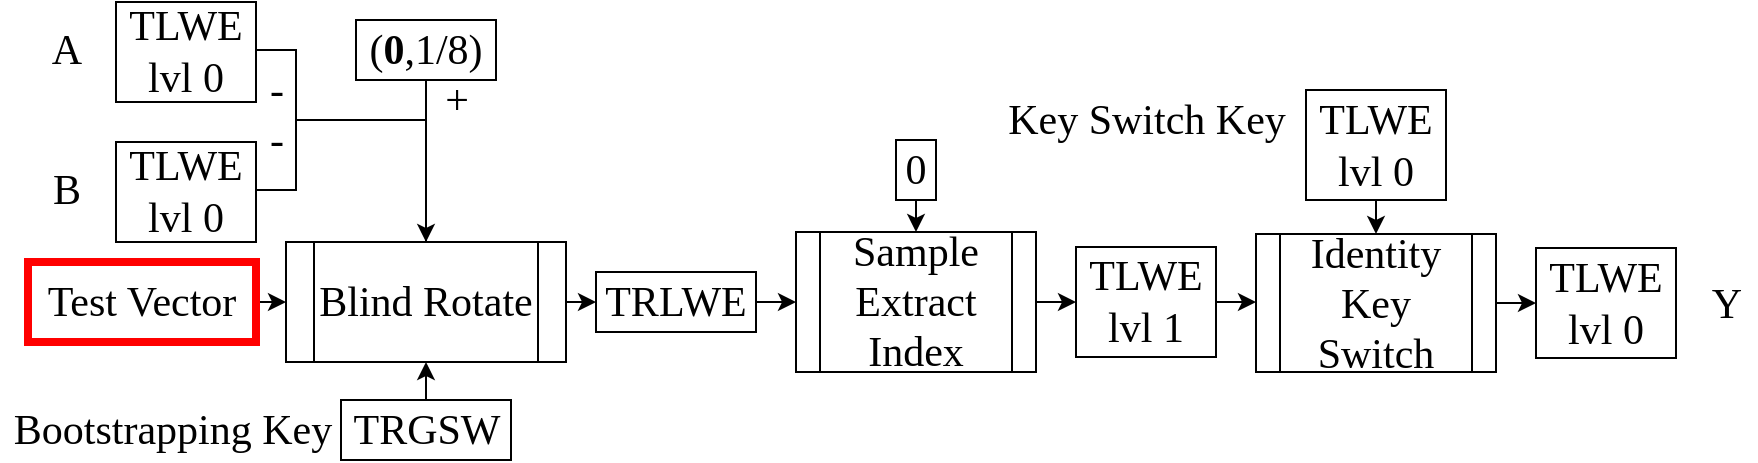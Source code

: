 <mxfile version="13.7.3" type="device"><diagram id="l8BS9faW6Lm_0E2wfBAd" name="Page-1"><mxGraphModel dx="858" dy="504" grid="1" gridSize="10" guides="1" tooltips="1" connect="1" arrows="1" fold="1" page="1" pageScale="1" pageWidth="827" pageHeight="1169" math="0" shadow="0"><root><mxCell id="0"/><mxCell id="1" parent="0"/><mxCell id="W-Ct13DmCwqcOlzyc_me-11" style="edgeStyle=orthogonalEdgeStyle;rounded=0;orthogonalLoop=1;jettySize=auto;html=1;exitX=1;exitY=0.5;exitDx=0;exitDy=0;" parent="1" source="W-Ct13DmCwqcOlzyc_me-2" edge="1"><mxGeometry relative="1" as="geometry"><mxPoint x="555" y="590" as="targetPoint"/><Array as="points"><mxPoint x="490" y="465"/><mxPoint x="490" y="500"/><mxPoint x="555" y="500"/></Array></mxGeometry></mxCell><mxCell id="W-Ct13DmCwqcOlzyc_me-2" value="&lt;font face=&quot;Times New Roman&quot; style=&quot;font-size: 21px&quot;&gt;TLWE&lt;br&gt;lvl 0&lt;br&gt;&lt;/font&gt;" style="rounded=0;whiteSpace=wrap;html=1;" parent="1" vertex="1"><mxGeometry x="400" y="441" width="70" height="50" as="geometry"/></mxCell><mxCell id="W-Ct13DmCwqcOlzyc_me-3" value="&lt;font face=&quot;Times New Roman&quot; style=&quot;font-size: 21px&quot;&gt;A&lt;/font&gt;" style="text;html=1;align=center;verticalAlign=middle;resizable=0;points=[];autosize=1;" parent="1" vertex="1"><mxGeometry x="360" y="455" width="30" height="20" as="geometry"/></mxCell><mxCell id="W-Ct13DmCwqcOlzyc_me-12" style="edgeStyle=orthogonalEdgeStyle;rounded=0;orthogonalLoop=1;jettySize=auto;html=1;exitX=1;exitY=0.5;exitDx=0;exitDy=0;entryX=0.5;entryY=0;entryDx=0;entryDy=0;" parent="1" source="W-Ct13DmCwqcOlzyc_me-4" edge="1"><mxGeometry relative="1" as="geometry"><mxPoint x="555" y="590" as="targetPoint"/><Array as="points"><mxPoint x="490" y="535"/><mxPoint x="490" y="500"/><mxPoint x="555" y="500"/></Array></mxGeometry></mxCell><mxCell id="W-Ct13DmCwqcOlzyc_me-4" value="&lt;font face=&quot;Times New Roman&quot; style=&quot;font-size: 21px&quot;&gt;TLWE&lt;br&gt;lvl 0&lt;br&gt;&lt;/font&gt;" style="rounded=0;whiteSpace=wrap;html=1;" parent="1" vertex="1"><mxGeometry x="400" y="511" width="70" height="50" as="geometry"/></mxCell><mxCell id="W-Ct13DmCwqcOlzyc_me-5" value="&lt;font face=&quot;Times New Roman&quot;&gt;&lt;span style=&quot;font-size: 21px&quot;&gt;B&lt;/span&gt;&lt;/font&gt;" style="text;html=1;align=center;verticalAlign=middle;resizable=0;points=[];autosize=1;" parent="1" vertex="1"><mxGeometry x="360" y="525" width="30" height="20" as="geometry"/></mxCell><mxCell id="W-Ct13DmCwqcOlzyc_me-13" style="edgeStyle=orthogonalEdgeStyle;rounded=0;orthogonalLoop=1;jettySize=auto;html=1;exitX=0.5;exitY=1;exitDx=0;exitDy=0;entryX=0.5;entryY=0;entryDx=0;entryDy=0;" parent="1" source="W-Ct13DmCwqcOlzyc_me-7" target="W-Ct13DmCwqcOlzyc_me-21" edge="1"><mxGeometry relative="1" as="geometry"><mxPoint x="555" y="590" as="targetPoint"/></mxGeometry></mxCell><mxCell id="W-Ct13DmCwqcOlzyc_me-7" value="&lt;font face=&quot;Times New Roman&quot; style=&quot;font-size: 21px&quot;&gt;(&lt;b&gt;0&lt;/b&gt;,1/8)&lt;/font&gt;" style="rounded=0;whiteSpace=wrap;html=1;" parent="1" vertex="1"><mxGeometry x="520" y="450" width="70" height="30" as="geometry"/></mxCell><mxCell id="W-Ct13DmCwqcOlzyc_me-22" style="edgeStyle=orthogonalEdgeStyle;rounded=0;orthogonalLoop=1;jettySize=auto;html=1;exitX=1;exitY=0.5;exitDx=0;exitDy=0;entryX=0;entryY=0.5;entryDx=0;entryDy=0;" parent="1" source="W-Ct13DmCwqcOlzyc_me-10" target="W-Ct13DmCwqcOlzyc_me-21" edge="1"><mxGeometry relative="1" as="geometry"/></mxCell><mxCell id="W-Ct13DmCwqcOlzyc_me-10" value="&lt;font style=&quot;font-size: 21px&quot; face=&quot;Times New Roman&quot;&gt;Test Vector&lt;/font&gt;" style="rounded=0;whiteSpace=wrap;html=1;strokeWidth=4;strokeColor=#FF0000;" parent="1" vertex="1"><mxGeometry x="356" y="571" width="114" height="40" as="geometry"/></mxCell><mxCell id="W-Ct13DmCwqcOlzyc_me-14" value="&lt;font style=&quot;font-size: 21px&quot; face=&quot;Times New Roman&quot;&gt;-&lt;/font&gt;" style="text;html=1;align=center;verticalAlign=middle;resizable=0;points=[];autosize=1;" parent="1" vertex="1"><mxGeometry x="470" y="475" width="20" height="20" as="geometry"/></mxCell><mxCell id="W-Ct13DmCwqcOlzyc_me-15" value="&lt;font style=&quot;font-size: 21px&quot; face=&quot;Times New Roman&quot;&gt;-&lt;/font&gt;" style="text;html=1;align=center;verticalAlign=middle;resizable=0;points=[];autosize=1;" parent="1" vertex="1"><mxGeometry x="470" y="500" width="20" height="20" as="geometry"/></mxCell><mxCell id="W-Ct13DmCwqcOlzyc_me-16" value="&lt;font face=&quot;Times New Roman&quot;&gt;&lt;span style=&quot;font-size: 21px&quot;&gt;+&lt;/span&gt;&lt;/font&gt;" style="text;html=1;align=center;verticalAlign=middle;resizable=0;points=[];autosize=1;" parent="1" vertex="1"><mxGeometry x="555" y="480" width="30" height="20" as="geometry"/></mxCell><mxCell id="W-Ct13DmCwqcOlzyc_me-25" style="edgeStyle=orthogonalEdgeStyle;rounded=0;orthogonalLoop=1;jettySize=auto;html=1;exitX=1;exitY=0.5;exitDx=0;exitDy=0;entryX=0;entryY=0.5;entryDx=0;entryDy=0;" parent="1" source="W-Ct13DmCwqcOlzyc_me-21" target="W-Ct13DmCwqcOlzyc_me-24" edge="1"><mxGeometry relative="1" as="geometry"/></mxCell><mxCell id="W-Ct13DmCwqcOlzyc_me-21" value="&lt;font face=&quot;Times New Roman&quot; style=&quot;font-size: 21px&quot;&gt;Blind Rotate&lt;/font&gt;" style="shape=process;whiteSpace=wrap;html=1;backgroundOutline=1;" parent="1" vertex="1"><mxGeometry x="485" y="561" width="140" height="60" as="geometry"/></mxCell><mxCell id="W-Ct13DmCwqcOlzyc_me-27" style="edgeStyle=orthogonalEdgeStyle;rounded=0;orthogonalLoop=1;jettySize=auto;html=1;exitX=1;exitY=0.5;exitDx=0;exitDy=0;entryX=0;entryY=0.5;entryDx=0;entryDy=0;" parent="1" source="W-Ct13DmCwqcOlzyc_me-24" target="W-Ct13DmCwqcOlzyc_me-26" edge="1"><mxGeometry relative="1" as="geometry"/></mxCell><mxCell id="W-Ct13DmCwqcOlzyc_me-24" value="&lt;font style=&quot;font-size: 21px&quot; face=&quot;Times New Roman&quot;&gt;TRLWE&lt;/font&gt;" style="rounded=0;whiteSpace=wrap;html=1;" parent="1" vertex="1"><mxGeometry x="640" y="576" width="80" height="30" as="geometry"/></mxCell><mxCell id="W-Ct13DmCwqcOlzyc_me-45" style="edgeStyle=orthogonalEdgeStyle;rounded=0;orthogonalLoop=1;jettySize=auto;html=1;exitX=1;exitY=0.5;exitDx=0;exitDy=0;entryX=0;entryY=0.5;entryDx=0;entryDy=0;" parent="1" source="W-Ct13DmCwqcOlzyc_me-26" target="W-Ct13DmCwqcOlzyc_me-44" edge="1"><mxGeometry relative="1" as="geometry"/></mxCell><mxCell id="W-Ct13DmCwqcOlzyc_me-26" value="&lt;font style=&quot;font-size: 21px&quot; face=&quot;Times New Roman&quot;&gt;Sample Extract&lt;br&gt;Index&lt;/font&gt;" style="shape=process;whiteSpace=wrap;html=1;backgroundOutline=1;" parent="1" vertex="1"><mxGeometry x="740" y="556" width="120" height="70" as="geometry"/></mxCell><mxCell id="W-Ct13DmCwqcOlzyc_me-30" style="edgeStyle=orthogonalEdgeStyle;rounded=0;orthogonalLoop=1;jettySize=auto;html=1;exitX=0.5;exitY=1;exitDx=0;exitDy=0;entryX=0.5;entryY=0;entryDx=0;entryDy=0;" parent="1" source="W-Ct13DmCwqcOlzyc_me-29" target="W-Ct13DmCwqcOlzyc_me-26" edge="1"><mxGeometry relative="1" as="geometry"/></mxCell><mxCell id="W-Ct13DmCwqcOlzyc_me-29" value="&lt;font style=&quot;font-size: 21px&quot; face=&quot;Times New Roman&quot;&gt;0&lt;/font&gt;" style="rounded=0;whiteSpace=wrap;html=1;" parent="1" vertex="1"><mxGeometry x="790" y="510" width="20" height="30" as="geometry"/></mxCell><mxCell id="W-Ct13DmCwqcOlzyc_me-48" style="edgeStyle=orthogonalEdgeStyle;rounded=0;orthogonalLoop=1;jettySize=auto;html=1;exitX=1;exitY=0.5;exitDx=0;exitDy=0;entryX=0;entryY=0.5;entryDx=0;entryDy=0;" parent="1" source="W-Ct13DmCwqcOlzyc_me-33" target="W-Ct13DmCwqcOlzyc_me-47" edge="1"><mxGeometry relative="1" as="geometry"/></mxCell><mxCell id="W-Ct13DmCwqcOlzyc_me-33" value="&lt;font style=&quot;font-size: 21px&quot; face=&quot;Times New Roman&quot;&gt;Identity&lt;br&gt;Key Switch&lt;/font&gt;" style="shape=process;whiteSpace=wrap;html=1;backgroundOutline=1;" parent="1" vertex="1"><mxGeometry x="970" y="557" width="120" height="69" as="geometry"/></mxCell><mxCell id="W-Ct13DmCwqcOlzyc_me-36" style="edgeStyle=orthogonalEdgeStyle;rounded=0;orthogonalLoop=1;jettySize=auto;html=1;exitX=0.5;exitY=0;exitDx=0;exitDy=0;entryX=0.5;entryY=1;entryDx=0;entryDy=0;" parent="1" source="W-Ct13DmCwqcOlzyc_me-35" target="W-Ct13DmCwqcOlzyc_me-21" edge="1"><mxGeometry relative="1" as="geometry"/></mxCell><mxCell id="W-Ct13DmCwqcOlzyc_me-35" value="&lt;font style=&quot;font-size: 21px&quot; face=&quot;Times New Roman&quot;&gt;TRGSW&lt;/font&gt;" style="rounded=0;whiteSpace=wrap;html=1;" parent="1" vertex="1"><mxGeometry x="512.5" y="640" width="85" height="30" as="geometry"/></mxCell><mxCell id="W-Ct13DmCwqcOlzyc_me-37" value="&lt;font face=&quot;Times New Roman&quot;&gt;&lt;span style=&quot;font-size: 21px&quot;&gt;Bootstrapping Key&lt;/span&gt;&lt;/font&gt;" style="text;html=1;align=center;verticalAlign=middle;resizable=0;points=[];autosize=1;" parent="1" vertex="1"><mxGeometry x="342.5" y="645" width="170" height="20" as="geometry"/></mxCell><mxCell id="W-Ct13DmCwqcOlzyc_me-50" style="edgeStyle=orthogonalEdgeStyle;rounded=0;orthogonalLoop=1;jettySize=auto;html=1;exitX=0.5;exitY=1;exitDx=0;exitDy=0;entryX=0.5;entryY=0;entryDx=0;entryDy=0;" parent="1" source="W-Ct13DmCwqcOlzyc_me-38" target="W-Ct13DmCwqcOlzyc_me-33" edge="1"><mxGeometry relative="1" as="geometry"/></mxCell><mxCell id="W-Ct13DmCwqcOlzyc_me-38" value="&lt;font face=&quot;Times New Roman&quot; style=&quot;font-size: 21px&quot;&gt;TLWE&lt;br&gt;lvl 0&lt;br&gt;&lt;/font&gt;" style="rounded=0;whiteSpace=wrap;html=1;" parent="1" vertex="1"><mxGeometry x="995" y="485" width="70" height="55" as="geometry"/></mxCell><mxCell id="W-Ct13DmCwqcOlzyc_me-40" value="&lt;font face=&quot;Times New Roman&quot;&gt;&lt;span style=&quot;font-size: 21px&quot;&gt;Key Switch Key&lt;/span&gt;&lt;/font&gt;" style="text;html=1;align=center;verticalAlign=middle;resizable=0;points=[];autosize=1;" parent="1" vertex="1"><mxGeometry x="840" y="490" width="150" height="20" as="geometry"/></mxCell><mxCell id="W-Ct13DmCwqcOlzyc_me-46" style="edgeStyle=orthogonalEdgeStyle;rounded=0;orthogonalLoop=1;jettySize=auto;html=1;exitX=1;exitY=0.5;exitDx=0;exitDy=0;entryX=0;entryY=0.5;entryDx=0;entryDy=0;" parent="1" source="W-Ct13DmCwqcOlzyc_me-44" target="W-Ct13DmCwqcOlzyc_me-33" edge="1"><mxGeometry relative="1" as="geometry"/></mxCell><mxCell id="W-Ct13DmCwqcOlzyc_me-44" value="&lt;font face=&quot;Times New Roman&quot; style=&quot;font-size: 21px&quot;&gt;TLWE&lt;br&gt;lvl 1&lt;br&gt;&lt;/font&gt;" style="rounded=0;whiteSpace=wrap;html=1;" parent="1" vertex="1"><mxGeometry x="880" y="563.5" width="70" height="55" as="geometry"/></mxCell><mxCell id="W-Ct13DmCwqcOlzyc_me-47" value="&lt;font face=&quot;Times New Roman&quot; style=&quot;font-size: 21px&quot;&gt;TLWE&lt;br&gt;lvl 0&lt;br&gt;&lt;/font&gt;" style="rounded=0;whiteSpace=wrap;html=1;" parent="1" vertex="1"><mxGeometry x="1110" y="564" width="70" height="55" as="geometry"/></mxCell><mxCell id="W-Ct13DmCwqcOlzyc_me-49" value="&lt;font face=&quot;Times New Roman&quot;&gt;&lt;span style=&quot;font-size: 21px&quot;&gt;Y&lt;/span&gt;&lt;/font&gt;" style="text;html=1;align=center;verticalAlign=middle;resizable=0;points=[];autosize=1;" parent="1" vertex="1"><mxGeometry x="1190" y="581.5" width="30" height="20" as="geometry"/></mxCell></root></mxGraphModel></diagram></mxfile>